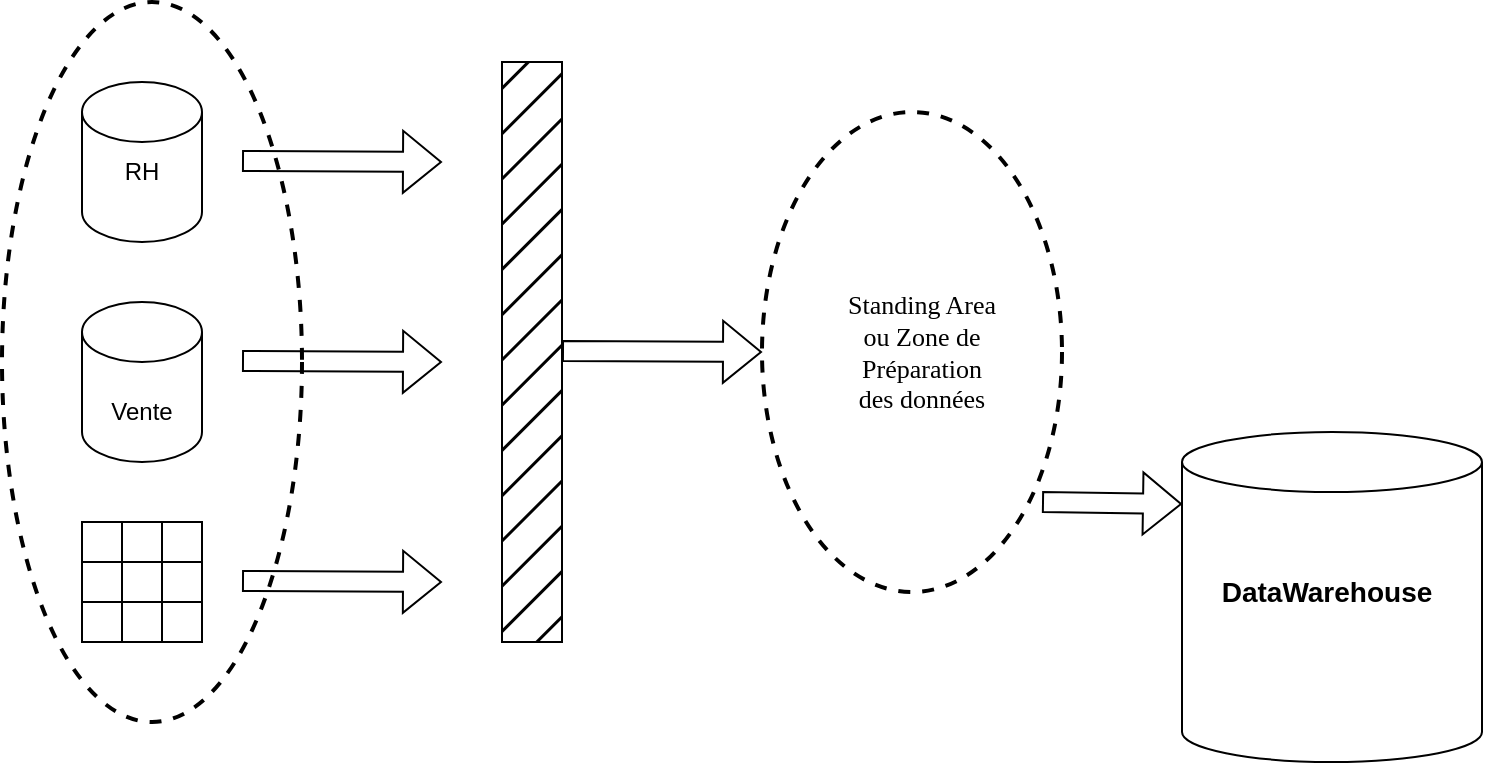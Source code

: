 <mxfile version="24.4.2" type="github">
  <diagram name="Page-1" id="4_qRCn8iwhOiS5vrPXUW">
    <mxGraphModel dx="2261" dy="742" grid="1" gridSize="10" guides="1" tooltips="1" connect="1" arrows="1" fold="1" page="1" pageScale="1" pageWidth="827" pageHeight="1169" math="0" shadow="0">
      <root>
        <mxCell id="0" />
        <mxCell id="1" parent="0" />
        <mxCell id="8HJAYPbYDM--c-GIcgFW-26" value="" style="ellipse;whiteSpace=wrap;html=1;dashed=1;strokeWidth=2;" vertex="1" parent="1">
          <mxGeometry x="360" y="345" width="150" height="240" as="geometry" />
        </mxCell>
        <mxCell id="8HJAYPbYDM--c-GIcgFW-19" value="" style="ellipse;whiteSpace=wrap;html=1;dashed=1;strokeWidth=2;" vertex="1" parent="1">
          <mxGeometry x="-20" y="290" width="150" height="360" as="geometry" />
        </mxCell>
        <mxCell id="8HJAYPbYDM--c-GIcgFW-1" value="" style="shape=cylinder3;whiteSpace=wrap;html=1;boundedLbl=1;backgroundOutline=1;size=15;" vertex="1" parent="1">
          <mxGeometry x="20" y="330" width="60" height="80" as="geometry" />
        </mxCell>
        <mxCell id="8HJAYPbYDM--c-GIcgFW-3" value="" style="shape=cylinder3;whiteSpace=wrap;html=1;boundedLbl=1;backgroundOutline=1;size=15;" vertex="1" parent="1">
          <mxGeometry x="20" y="440" width="60" height="80" as="geometry" />
        </mxCell>
        <mxCell id="8HJAYPbYDM--c-GIcgFW-4" value="RH" style="text;strokeColor=none;align=center;fillColor=none;html=1;verticalAlign=middle;whiteSpace=wrap;rounded=0;" vertex="1" parent="1">
          <mxGeometry x="20" y="360" width="60" height="30" as="geometry" />
        </mxCell>
        <mxCell id="8HJAYPbYDM--c-GIcgFW-5" value="Vente" style="text;strokeColor=none;align=center;fillColor=none;html=1;verticalAlign=middle;whiteSpace=wrap;rounded=0;" vertex="1" parent="1">
          <mxGeometry x="20" y="480" width="60" height="30" as="geometry" />
        </mxCell>
        <mxCell id="8HJAYPbYDM--c-GIcgFW-6" value="" style="shape=table;startSize=0;container=1;collapsible=0;childLayout=tableLayout;fontSize=16;" vertex="1" parent="1">
          <mxGeometry x="20" y="550" width="60" height="60" as="geometry" />
        </mxCell>
        <mxCell id="8HJAYPbYDM--c-GIcgFW-7" value="" style="shape=tableRow;horizontal=0;startSize=0;swimlaneHead=0;swimlaneBody=0;strokeColor=inherit;top=0;left=0;bottom=0;right=0;collapsible=0;dropTarget=0;fillColor=none;points=[[0,0.5],[1,0.5]];portConstraint=eastwest;fontSize=16;" vertex="1" parent="8HJAYPbYDM--c-GIcgFW-6">
          <mxGeometry width="60" height="20" as="geometry" />
        </mxCell>
        <mxCell id="8HJAYPbYDM--c-GIcgFW-8" value="" style="shape=partialRectangle;html=1;whiteSpace=wrap;connectable=0;strokeColor=inherit;overflow=hidden;fillColor=none;top=0;left=0;bottom=0;right=0;pointerEvents=1;fontSize=16;" vertex="1" parent="8HJAYPbYDM--c-GIcgFW-7">
          <mxGeometry width="20" height="20" as="geometry">
            <mxRectangle width="20" height="20" as="alternateBounds" />
          </mxGeometry>
        </mxCell>
        <mxCell id="8HJAYPbYDM--c-GIcgFW-9" value="" style="shape=partialRectangle;html=1;whiteSpace=wrap;connectable=0;strokeColor=inherit;overflow=hidden;fillColor=none;top=0;left=0;bottom=0;right=0;pointerEvents=1;fontSize=16;" vertex="1" parent="8HJAYPbYDM--c-GIcgFW-7">
          <mxGeometry x="20" width="20" height="20" as="geometry">
            <mxRectangle width="20" height="20" as="alternateBounds" />
          </mxGeometry>
        </mxCell>
        <mxCell id="8HJAYPbYDM--c-GIcgFW-10" value="" style="shape=partialRectangle;html=1;whiteSpace=wrap;connectable=0;strokeColor=inherit;overflow=hidden;fillColor=none;top=0;left=0;bottom=0;right=0;pointerEvents=1;fontSize=16;" vertex="1" parent="8HJAYPbYDM--c-GIcgFW-7">
          <mxGeometry x="40" width="20" height="20" as="geometry">
            <mxRectangle width="20" height="20" as="alternateBounds" />
          </mxGeometry>
        </mxCell>
        <mxCell id="8HJAYPbYDM--c-GIcgFW-11" value="" style="shape=tableRow;horizontal=0;startSize=0;swimlaneHead=0;swimlaneBody=0;strokeColor=inherit;top=0;left=0;bottom=0;right=0;collapsible=0;dropTarget=0;fillColor=none;points=[[0,0.5],[1,0.5]];portConstraint=eastwest;fontSize=16;" vertex="1" parent="8HJAYPbYDM--c-GIcgFW-6">
          <mxGeometry y="20" width="60" height="20" as="geometry" />
        </mxCell>
        <mxCell id="8HJAYPbYDM--c-GIcgFW-12" value="" style="shape=partialRectangle;html=1;whiteSpace=wrap;connectable=0;strokeColor=inherit;overflow=hidden;fillColor=none;top=0;left=0;bottom=0;right=0;pointerEvents=1;fontSize=16;" vertex="1" parent="8HJAYPbYDM--c-GIcgFW-11">
          <mxGeometry width="20" height="20" as="geometry">
            <mxRectangle width="20" height="20" as="alternateBounds" />
          </mxGeometry>
        </mxCell>
        <mxCell id="8HJAYPbYDM--c-GIcgFW-13" value="" style="shape=partialRectangle;html=1;whiteSpace=wrap;connectable=0;strokeColor=inherit;overflow=hidden;fillColor=none;top=0;left=0;bottom=0;right=0;pointerEvents=1;fontSize=16;" vertex="1" parent="8HJAYPbYDM--c-GIcgFW-11">
          <mxGeometry x="20" width="20" height="20" as="geometry">
            <mxRectangle width="20" height="20" as="alternateBounds" />
          </mxGeometry>
        </mxCell>
        <mxCell id="8HJAYPbYDM--c-GIcgFW-14" value="" style="shape=partialRectangle;html=1;whiteSpace=wrap;connectable=0;strokeColor=inherit;overflow=hidden;fillColor=none;top=0;left=0;bottom=0;right=0;pointerEvents=1;fontSize=16;" vertex="1" parent="8HJAYPbYDM--c-GIcgFW-11">
          <mxGeometry x="40" width="20" height="20" as="geometry">
            <mxRectangle width="20" height="20" as="alternateBounds" />
          </mxGeometry>
        </mxCell>
        <mxCell id="8HJAYPbYDM--c-GIcgFW-15" value="" style="shape=tableRow;horizontal=0;startSize=0;swimlaneHead=0;swimlaneBody=0;strokeColor=inherit;top=0;left=0;bottom=0;right=0;collapsible=0;dropTarget=0;fillColor=none;points=[[0,0.5],[1,0.5]];portConstraint=eastwest;fontSize=16;" vertex="1" parent="8HJAYPbYDM--c-GIcgFW-6">
          <mxGeometry y="40" width="60" height="20" as="geometry" />
        </mxCell>
        <mxCell id="8HJAYPbYDM--c-GIcgFW-16" value="" style="shape=partialRectangle;html=1;whiteSpace=wrap;connectable=0;strokeColor=inherit;overflow=hidden;fillColor=none;top=0;left=0;bottom=0;right=0;pointerEvents=1;fontSize=16;" vertex="1" parent="8HJAYPbYDM--c-GIcgFW-15">
          <mxGeometry width="20" height="20" as="geometry">
            <mxRectangle width="20" height="20" as="alternateBounds" />
          </mxGeometry>
        </mxCell>
        <mxCell id="8HJAYPbYDM--c-GIcgFW-17" value="" style="shape=partialRectangle;html=1;whiteSpace=wrap;connectable=0;strokeColor=inherit;overflow=hidden;fillColor=none;top=0;left=0;bottom=0;right=0;pointerEvents=1;fontSize=16;" vertex="1" parent="8HJAYPbYDM--c-GIcgFW-15">
          <mxGeometry x="20" width="20" height="20" as="geometry">
            <mxRectangle width="20" height="20" as="alternateBounds" />
          </mxGeometry>
        </mxCell>
        <mxCell id="8HJAYPbYDM--c-GIcgFW-18" value="" style="shape=partialRectangle;html=1;whiteSpace=wrap;connectable=0;strokeColor=inherit;overflow=hidden;fillColor=none;top=0;left=0;bottom=0;right=0;pointerEvents=1;fontSize=16;" vertex="1" parent="8HJAYPbYDM--c-GIcgFW-15">
          <mxGeometry x="40" width="20" height="20" as="geometry">
            <mxRectangle width="20" height="20" as="alternateBounds" />
          </mxGeometry>
        </mxCell>
        <mxCell id="8HJAYPbYDM--c-GIcgFW-20" value="" style="shape=flexArrow;endArrow=classic;html=1;rounded=0;" edge="1" parent="1">
          <mxGeometry width="50" height="50" relative="1" as="geometry">
            <mxPoint x="100" y="369.5" as="sourcePoint" />
            <mxPoint x="200" y="370" as="targetPoint" />
          </mxGeometry>
        </mxCell>
        <mxCell id="8HJAYPbYDM--c-GIcgFW-21" value="" style="shape=flexArrow;endArrow=classic;html=1;rounded=0;" edge="1" parent="1">
          <mxGeometry width="50" height="50" relative="1" as="geometry">
            <mxPoint x="100" y="469.5" as="sourcePoint" />
            <mxPoint x="200" y="470" as="targetPoint" />
          </mxGeometry>
        </mxCell>
        <mxCell id="8HJAYPbYDM--c-GIcgFW-22" value="" style="shape=flexArrow;endArrow=classic;html=1;rounded=0;" edge="1" parent="1">
          <mxGeometry width="50" height="50" relative="1" as="geometry">
            <mxPoint x="100" y="579.5" as="sourcePoint" />
            <mxPoint x="200" y="580" as="targetPoint" />
          </mxGeometry>
        </mxCell>
        <mxCell id="8HJAYPbYDM--c-GIcgFW-23" value="" style="rounded=0;whiteSpace=wrap;html=1;fillStyle=hatch;fillColor=#000000;" vertex="1" parent="1">
          <mxGeometry x="230" y="320" width="30" height="290" as="geometry" />
        </mxCell>
        <mxCell id="8HJAYPbYDM--c-GIcgFW-25" value="" style="shape=flexArrow;endArrow=classic;html=1;rounded=0;" edge="1" parent="1">
          <mxGeometry width="50" height="50" relative="1" as="geometry">
            <mxPoint x="260" y="464.5" as="sourcePoint" />
            <mxPoint x="360" y="465" as="targetPoint" />
          </mxGeometry>
        </mxCell>
        <mxCell id="8HJAYPbYDM--c-GIcgFW-27" value="Standing Area ou Zone de Préparation des données" style="text;strokeColor=none;align=center;fillColor=none;html=1;verticalAlign=middle;whiteSpace=wrap;rounded=0;fontFamily=Lucida Console;fontSize=13;" vertex="1" parent="1">
          <mxGeometry x="400" y="440" width="80" height="50" as="geometry" />
        </mxCell>
        <mxCell id="8HJAYPbYDM--c-GIcgFW-28" value="" style="shape=flexArrow;endArrow=classic;html=1;rounded=0;" edge="1" parent="1">
          <mxGeometry width="50" height="50" relative="1" as="geometry">
            <mxPoint x="500" y="540" as="sourcePoint" />
            <mxPoint x="570" y="541" as="targetPoint" />
          </mxGeometry>
        </mxCell>
        <mxCell id="8HJAYPbYDM--c-GIcgFW-29" value="" style="shape=cylinder3;whiteSpace=wrap;html=1;boundedLbl=1;backgroundOutline=1;size=15;" vertex="1" parent="1">
          <mxGeometry x="570" y="505" width="150" height="165" as="geometry" />
        </mxCell>
        <mxCell id="8HJAYPbYDM--c-GIcgFW-30" value="DataWarehouse" style="text;strokeColor=none;align=center;fillColor=none;html=1;verticalAlign=middle;whiteSpace=wrap;rounded=0;fontSize=14;fontStyle=1" vertex="1" parent="1">
          <mxGeometry x="600" y="570" width="85" height="30" as="geometry" />
        </mxCell>
      </root>
    </mxGraphModel>
  </diagram>
</mxfile>
